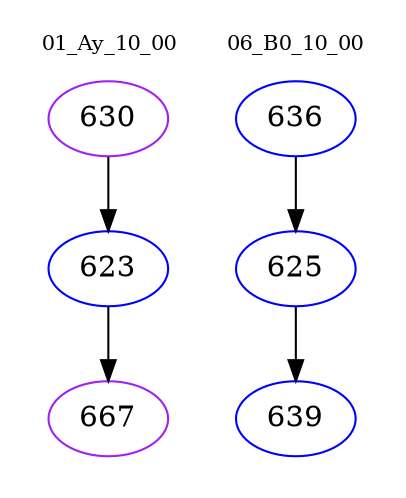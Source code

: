 digraph{
subgraph cluster_0 {
color = white
label = "01_Ay_10_00";
fontsize=10;
T0_630 [label="630", color="purple"]
T0_630 -> T0_623 [color="black"]
T0_623 [label="623", color="blue"]
T0_623 -> T0_667 [color="black"]
T0_667 [label="667", color="purple"]
}
subgraph cluster_1 {
color = white
label = "06_B0_10_00";
fontsize=10;
T1_636 [label="636", color="blue"]
T1_636 -> T1_625 [color="black"]
T1_625 [label="625", color="blue"]
T1_625 -> T1_639 [color="black"]
T1_639 [label="639", color="blue"]
}
}
